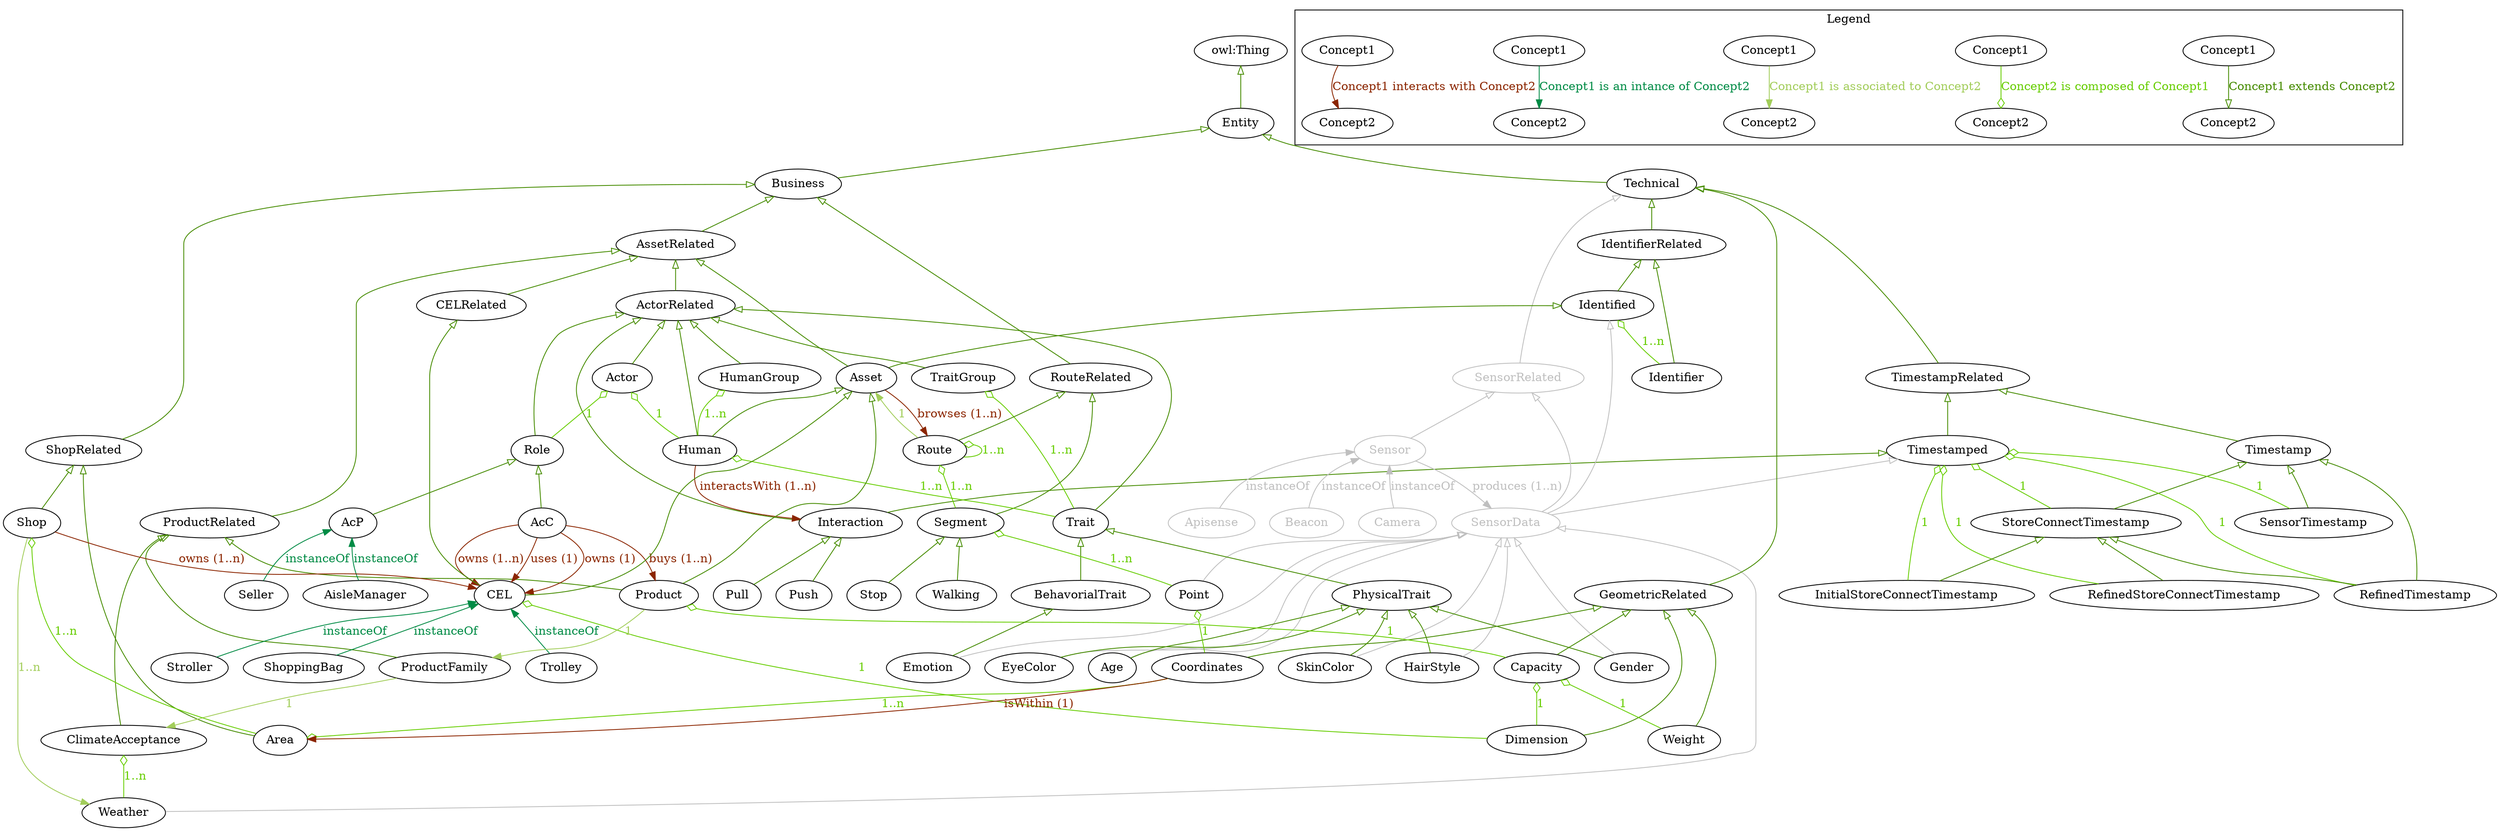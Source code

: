 digraph g {
	"ActorRelated" -> "Actor"  [dir=back; arrowtail=onormal; color=chartreuse4; fontcolor=chartreuse4]
	"Business" -> "ShopRelated"  [dir=back; arrowtail=onormal; color=chartreuse4; fontcolor=chartreuse4]
	"SensorData" -> "Emotion"  [dir=back; arrowtail=onormal; color=chartreuse4; fontcolor=chartreuse4] [color=grey75; fontcolor=grey75]
	"PhysicalTrait" -> "EyeColor"  [dir=back; arrowtail=onormal; color=chartreuse4; fontcolor=chartreuse4]
	"Timestamp" -> "RefinedTimestamp"  [dir=back; arrowtail=onormal; color=chartreuse4; fontcolor=chartreuse4]
	"Actor" -> "Role"  [dir=back; arrowtail=odiamond; color=chartreuse3; fontcolor=chartreuse3; label="1"]
	"ActorRelated" -> "Trait"  [dir=back; arrowtail=onormal; color=chartreuse4; fontcolor=chartreuse4]
	"Timestamped" -> "SensorData"  [dir=back; arrowtail=onormal; color=chartreuse4; fontcolor=chartreuse4] [color=grey75; fontcolor=grey75]
	"Entity" -> "Technical"  [dir=back; arrowtail=onormal; color=chartreuse4; fontcolor=chartreuse4]
	"ProductRelated" -> "ProductFamily"  [dir=back; arrowtail=onormal; color=chartreuse4; fontcolor=chartreuse4]
	"Segment" -> "Point"  [dir=back; arrowtail=odiamond; color=chartreuse3; fontcolor=chartreuse3; label="1..n"]
	"Route" -> "Route"  [dir=back; arrowtail=odiamond; color=chartreuse3; fontcolor=chartreuse3; label="1..n"]
	"Role" -> "AcC"  [dir=back; arrowtail=onormal; color=chartreuse4; fontcolor=chartreuse4]
	"StoreConnectTimestamp" -> "InitialStoreConnectTimestamp"  [dir=back; arrowtail=onormal; color=chartreuse4; fontcolor=chartreuse4]
	"AcC" -> "CEL" [color=orangered4; fontcolor=orangered4; label="owns (1..n)"]
	"SensorData" -> "Age"  [dir=back; arrowtail=onormal; color=chartreuse4; fontcolor=chartreuse4] [color=grey75; fontcolor=grey75]
	"GeometricRelated" -> "Weight"  [dir=back; arrowtail=onormal; color=chartreuse4; fontcolor=chartreuse4]
	"Identified" -> "Identifier"  [dir=back; arrowtail=odiamond; color=chartreuse3; fontcolor=chartreuse3; label="1..n"]
	"AssetRelated" -> "ProductRelated"  [dir=back; arrowtail=onormal; color=chartreuse4; fontcolor=chartreuse4]
	"Product" -> "Capacity"  [dir=back; arrowtail=odiamond; color=chartreuse3; fontcolor=chartreuse3; label="1"]
	"ActorRelated" -> "TraitGroup"  [dir=back; arrowtail=onormal; color=chartreuse4; fontcolor=chartreuse4]
	"Role" -> "AcP"  [dir=back; arrowtail=onormal; color=chartreuse4; fontcolor=chartreuse4]
	"CEL" -> "ShoppingBag"  [dir=back; color=springgreen4; fontcolor=springgreen4; label="instanceOf"]
	"TimestampRelated" -> "Timestamp"  [dir=back; arrowtail=onormal; color=chartreuse4; fontcolor=chartreuse4]
	"Technical" -> "TimestampRelated"  [dir=back; arrowtail=onormal; color=chartreuse4; fontcolor=chartreuse4]
	"Capacity" -> "Weight"  [dir=back; arrowtail=odiamond; color=chartreuse3; fontcolor=chartreuse3; label="1"]
	"Shop" -> "Weather"  [color=darkolivegreen3; fontcolor=darkolivegreen3; label="1..n"]
	"Business" -> "RouteRelated"  [dir=back; arrowtail=onormal; color=chartreuse4; fontcolor=chartreuse4]
	"GeometricRelated" -> "Dimension"  [dir=back; arrowtail=onormal; color=chartreuse4; fontcolor=chartreuse4]
	"TraitGroup" -> "Trait"  [dir=back; arrowtail=odiamond; color=chartreuse3; fontcolor=chartreuse3; label="1..n"]
	"Trait" -> "BehavorialTrait"  [dir=back; arrowtail=onormal; color=chartreuse4; fontcolor=chartreuse4]
	"ActorRelated" -> "Role"  [dir=back; arrowtail=onormal; color=chartreuse4; fontcolor=chartreuse4]
	"CELRelated" -> "CEL"  [dir=back; arrowtail=onormal; color=chartreuse4; fontcolor=chartreuse4]
	"AcC" -> "Product" [color=orangered4; fontcolor=orangered4; label="buys (1..n)"]
	"ProductRelated" -> "Product"  [dir=back; arrowtail=onormal; color=chartreuse4; fontcolor=chartreuse4]
	"Sensor" -> "Beacon"  [dir=back; color=springgreen4; fontcolor=springgreen4; label="instanceOf"] [color=grey75; fontcolor=grey75] [color=grey75; fontcolor=grey75]
	"Product" -> "ProductFamily"  [color=darkolivegreen3; fontcolor=darkolivegreen3; label="1"]
	"Human" -> "Trait"  [dir=back; arrowtail=odiamond; color=chartreuse3; fontcolor=chartreuse3; label="1..n"]
	"Shop" -> "Area"  [dir=back; arrowtail=odiamond; color=chartreuse3; fontcolor=chartreuse3; label="1..n"]
	"PhysicalTrait" -> "Age"  [dir=back; arrowtail=onormal; color=chartreuse4; fontcolor=chartreuse4]
	"GeometricRelated" -> "Capacity"  [dir=back; arrowtail=onormal; color=chartreuse4; fontcolor=chartreuse4]
	"StoreConnectTimestamp" -> "RefinedStoreConnectTimestamp"  [dir=back; arrowtail=onormal; color=chartreuse4; fontcolor=chartreuse4]
	"Technical" -> "GeometricRelated"  [dir=back; arrowtail=onormal; color=chartreuse4; fontcolor=chartreuse4]
	"ActorRelated" -> "Interaction"  [dir=back; arrowtail=onormal; color=chartreuse4; fontcolor=chartreuse4]
	"Business" -> "AssetRelated"  [dir=back; arrowtail=onormal; color=chartreuse4; fontcolor=chartreuse4]
	"ShopRelated" -> "Shop"  [dir=back; arrowtail=onormal; color=chartreuse4; fontcolor=chartreuse4]
	"Segment" -> "Stop"  [dir=back; arrowtail=onormal; color=chartreuse4; fontcolor=chartreuse4]
	"AcC" -> "CEL" [color=orangered4; fontcolor=orangered4; label="uses (1)"]
	"BehavorialTrait" -> "Emotion"  [dir=back; arrowtail=onormal; color=chartreuse4; fontcolor=chartreuse4]
	"Coordinates" -> "Area" [color=orangered4; fontcolor=orangered4; label="isWithin (1)"]
	"Sensor" -> "SensorData" [color=orangered4; fontcolor=orangered4; label="produces (1..n)"] [color=grey75; fontcolor=grey75] [color=grey75; fontcolor=grey75]
	"Asset" -> "Route" [color=orangered4; fontcolor=orangered4; label="browses (1..n)"]
	"ActorRelated" -> "HumanGroup"  [dir=back; arrowtail=onormal; color=chartreuse4; fontcolor=chartreuse4]
	"Trait" -> "PhysicalTrait"  [dir=back; arrowtail=onormal; color=chartreuse4; fontcolor=chartreuse4]
	"TimestampRelated" -> "Timestamped"  [dir=back; arrowtail=onormal; color=chartreuse4; fontcolor=chartreuse4]
	"Asset" -> "Product"  [dir=back; arrowtail=onormal; color=chartreuse4; fontcolor=chartreuse4]
	"SensorRelated" -> "SensorData"  [dir=back; arrowtail=onormal; color=chartreuse4; fontcolor=chartreuse4] [color=grey75; fontcolor=grey75] [color=grey75; fontcolor=grey75]
	"ClimateAcceptance" -> "Weather"  [dir=back; arrowtail=odiamond; color=chartreuse3; fontcolor=chartreuse3; label="1..n"]
	"Human" -> "Interaction" [color=orangered4; fontcolor=orangered4; label="interactsWith (1..n)"]
	"RouteRelated" -> "Segment"  [dir=back; arrowtail=onormal; color=chartreuse4; fontcolor=chartreuse4]
	"IdentifierRelated" -> "Identified"  [dir=back; arrowtail=onormal; color=chartreuse4; fontcolor=chartreuse4]
	"Timestamped" -> "RefinedTimestamp"  [dir=back; arrowtail=odiamond; color=chartreuse3; fontcolor=chartreuse3; label="1"]
	"RouteRelated" -> "Route"  [dir=back; arrowtail=onormal; color=chartreuse4; fontcolor=chartreuse4]
	"SensorData" -> "HairStyle"  [dir=back; arrowtail=onormal; color=chartreuse4; fontcolor=chartreuse4] [color=grey75; fontcolor=grey75]
	"Technical" -> "SensorRelated"  [dir=back; arrowtail=onormal; color=chartreuse4; fontcolor=chartreuse4] [color=grey75; fontcolor=grey75]
	"Interaction" -> "Push"  [dir=back; arrowtail=onormal; color=chartreuse4; fontcolor=chartreuse4]
	"SensorData" -> "SkinColor"  [dir=back; arrowtail=onormal; color=chartreuse4; fontcolor=chartreuse4] [color=grey75; fontcolor=grey75]
	"Shop" -> "CEL" [color=orangered4; fontcolor=orangered4; label="owns (1..n)"]
	"PhysicalTrait" -> "SkinColor"  [dir=back; arrowtail=onormal; color=chartreuse4; fontcolor=chartreuse4]
	"PhysicalTrait" -> "HairStyle"  [dir=back; arrowtail=onormal; color=chartreuse4; fontcolor=chartreuse4]
	"SensorRelated" -> "Sensor"  [dir=back; arrowtail=onormal; color=chartreuse4; fontcolor=chartreuse4] [color=grey75; fontcolor=grey75] [color=grey75; fontcolor=grey75]
	"StoreConnectTimestamp" -> "RefinedTimestamp"  [dir=back; arrowtail=onormal; color=chartreuse4; fontcolor=chartreuse4]
	"Point" -> "Coordinates"  [dir=back; arrowtail=odiamond; color=chartreuse3; fontcolor=chartreuse3; label="1"]
	"AcC" -> "CEL" [color=orangered4; fontcolor=orangered4; label="owns (1)"]
	"AcP" -> "Seller"  [dir=back; color=springgreen4; fontcolor=springgreen4; label="instanceOf"]
	"Sensor" -> "Camera"  [dir=back; color=springgreen4; fontcolor=springgreen4; label="instanceOf"] [color=grey75; fontcolor=grey75] [color=grey75; fontcolor=grey75]
	"CEL" -> "Trolley"  [dir=back; color=springgreen4; fontcolor=springgreen4; label="instanceOf"]
	"Segment" -> "Walking"  [dir=back; arrowtail=onormal; color=chartreuse4; fontcolor=chartreuse4]
	"CEL" -> "Stroller"  [dir=back; color=springgreen4; fontcolor=springgreen4; label="instanceOf"]
	"Identified" -> "SensorData"  [dir=back; arrowtail=onormal; color=chartreuse4; fontcolor=chartreuse4] [color=grey75; fontcolor=grey75]
	"SensorData" -> "EyeColor"  [dir=back; arrowtail=onormal; color=chartreuse4; fontcolor=chartreuse4] [color=grey75; fontcolor=grey75]
	"AssetRelated" -> "ActorRelated"  [dir=back; arrowtail=onormal; color=chartreuse4; fontcolor=chartreuse4]
	"Asset" -> "Human"  [dir=back; arrowtail=onormal; color=chartreuse4; fontcolor=chartreuse4]
	"owl:Thing" -> "Entity"  [dir=back; arrowtail=onormal; color=chartreuse4; fontcolor=chartreuse4]
	"IdentifierRelated" -> "Identifier"  [dir=back; arrowtail=onormal; color=chartreuse4; fontcolor=chartreuse4]
	"Timestamp" -> "SensorTimestamp"  [dir=back; arrowtail=onormal; color=chartreuse4; fontcolor=chartreuse4]
	"Timestamped" -> "StoreConnectTimestamp"  [dir=back; arrowtail=odiamond; color=chartreuse3; fontcolor=chartreuse3; label="1"]
	"Timestamped" -> "RefinedStoreConnectTimestamp"  [dir=back; arrowtail=odiamond; color=chartreuse3; fontcolor=chartreuse3; label="1"]
	"CEL" -> "Dimension"  [dir=back; arrowtail=odiamond; color=chartreuse3; fontcolor=chartreuse3; label="1"]
	"Timestamped" -> "InitialStoreConnectTimestamp"  [dir=back; arrowtail=odiamond; color=chartreuse3; fontcolor=chartreuse3; label="1"]
	"Timestamp" -> "StoreConnectTimestamp"  [dir=back; arrowtail=onormal; color=chartreuse4; fontcolor=chartreuse4]
	"AssetRelated" -> "CELRelated"  [dir=back; arrowtail=onormal; color=chartreuse4; fontcolor=chartreuse4]
	"ProductRelated" -> "ClimateAcceptance"  [dir=back; arrowtail=onormal; color=chartreuse4; fontcolor=chartreuse4]
	"GeometricRelated" -> "Coordinates"  [dir=back; arrowtail=onormal; color=chartreuse4; fontcolor=chartreuse4]
	"ProductFamily" -> "ClimateAcceptance"  [color=darkolivegreen3; fontcolor=darkolivegreen3; label="1"]
	"Area" -> "Coordinates"  [dir=back; arrowtail=odiamond; color=chartreuse3; fontcolor=chartreuse3; label="1..n"]
	"ActorRelated" -> "Human"  [dir=back; arrowtail=onormal; color=chartreuse4; fontcolor=chartreuse4]
	"Asset" -> "CEL"  [dir=back; arrowtail=onormal; color=chartreuse4; fontcolor=chartreuse4]
	"AssetRelated" -> "Asset"  [dir=back; arrowtail=onormal; color=chartreuse4; fontcolor=chartreuse4]
	"Capacity" -> "Dimension"  [dir=back; arrowtail=odiamond; color=chartreuse3; fontcolor=chartreuse3; label="1"]
	"Actor" -> "Human"  [dir=back; arrowtail=odiamond; color=chartreuse3; fontcolor=chartreuse3; label="1"]
	"SensorData" -> "Gender"  [dir=back; arrowtail=onormal; color=chartreuse4; fontcolor=chartreuse4] [color=grey75; fontcolor=grey75]
	"PhysicalTrait" -> "Gender"  [dir=back; arrowtail=onormal; color=chartreuse4; fontcolor=chartreuse4]
	"Route" -> "Asset"  [color=darkolivegreen3; fontcolor=darkolivegreen3; label="1"]
	"ShopRelated" -> "Area"  [dir=back; arrowtail=onormal; color=chartreuse4; fontcolor=chartreuse4]
	"Entity" -> "Business"  [dir=back; arrowtail=onormal; color=chartreuse4; fontcolor=chartreuse4]
	"SensorData" -> "Weather"  [dir=back; arrowtail=onormal; color=chartreuse4; fontcolor=chartreuse4] [color=grey75; fontcolor=grey75]
	"AcP" -> "AisleManager"  [dir=back; color=springgreen4; fontcolor=springgreen4; label="instanceOf"]
	"SensorData" -> "Point"  [dir=back; arrowtail=onormal; color=chartreuse4; fontcolor=chartreuse4] [color=grey75; fontcolor=grey75]
	"Timestamped" -> "SensorTimestamp"  [dir=back; arrowtail=odiamond; color=chartreuse3; fontcolor=chartreuse3; label="1"]
	"Interaction" -> "Pull"  [dir=back; arrowtail=onormal; color=chartreuse4; fontcolor=chartreuse4]
	"Technical" -> "IdentifierRelated"  [dir=back; arrowtail=onormal; color=chartreuse4; fontcolor=chartreuse4]
	"Sensor" -> "Apisense"  [dir=back; color=springgreen4; fontcolor=springgreen4; label="instanceOf"] [color=grey75; fontcolor=grey75] [color=grey75; fontcolor=grey75]
	"Timestamped" -> "Interaction"  [dir=back; arrowtail=onormal; color=chartreuse4; fontcolor=chartreuse4]
	"Route" -> "Segment"  [dir=back; arrowtail=odiamond; color=chartreuse3; fontcolor=chartreuse3; label="1..n"]
	"Identified" -> "Asset"  [dir=back; arrowtail=onormal; color=chartreuse4; fontcolor=chartreuse4]
	"HumanGroup" -> "Human"  [dir=back; arrowtail=odiamond; color=chartreuse3; fontcolor=chartreuse3; label="1..n"]
 SensorRelated [color=grey75; fontcolor=grey75] Sensor [color=grey75; fontcolor=grey75] Apisense [color=grey75; fontcolor=grey75] Beacon [color=grey75; fontcolor=grey75] Camera [color=grey75; fontcolor=grey75] SensorData [color=grey75; fontcolor=grey75] subgraph cluster_Legend { graph [label="Legend"] Inheritance1 [label="Concept1"] Inheritance2 [label="Concept2"] Inheritance1 -> Inheritance2 [arrowhead=onormal; color=chartreuse4; fontcolor=chartreuse4; label="Concept1 extends Concept2"] Composition1 [label="Concept1"] Composition2 [label="Concept2"] Composition1 -> Composition2 [arrowhead=odiamond; color=chartreuse3; fontcolor=chartreuse3; label="Concept2 is composed of Concept1"] Association1 [label="Concept1"] Association2 [label="Concept2"] Association1 -> Association2 [color=darkolivegreen3; fontcolor=darkolivegreen3; label="Concept1 is associated to Concept2"] Instanciation1 [label="Concept1"] Instanciation2 [label="Concept2"] Instanciation1 -> Instanciation2 [color=springgreen4; fontcolor=springgreen4; label="Concept1 is an intance of Concept2"] Interaction1 [label="Concept1"] Interaction2 [label="Concept2"] Interaction1 -> Interaction2 [color=orangered4; fontcolor=orangered4; label="Concept1 interacts with Concept2"] } }
